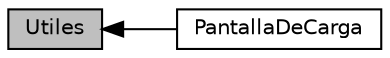 digraph "Utiles"
{
  edge [fontname="Helvetica",fontsize="10",labelfontname="Helvetica",labelfontsize="10"];
  node [fontname="Helvetica",fontsize="10",shape=record];
  rankdir=LR;
  Node1 [label="PantallaDeCarga",height=0.2,width=0.4,color="black", fillcolor="white", style="filled",URL="$group___pantalla_de_carga.html",tooltip="Pantalla de carga que aparece durante la configuración de la ventana principal. "];
  Node0 [label="Utiles",height=0.2,width=0.4,color="black", fillcolor="grey75", style="filled", fontcolor="black"];
  Node0->Node1 [shape=plaintext, dir="back", style="solid"];
}
